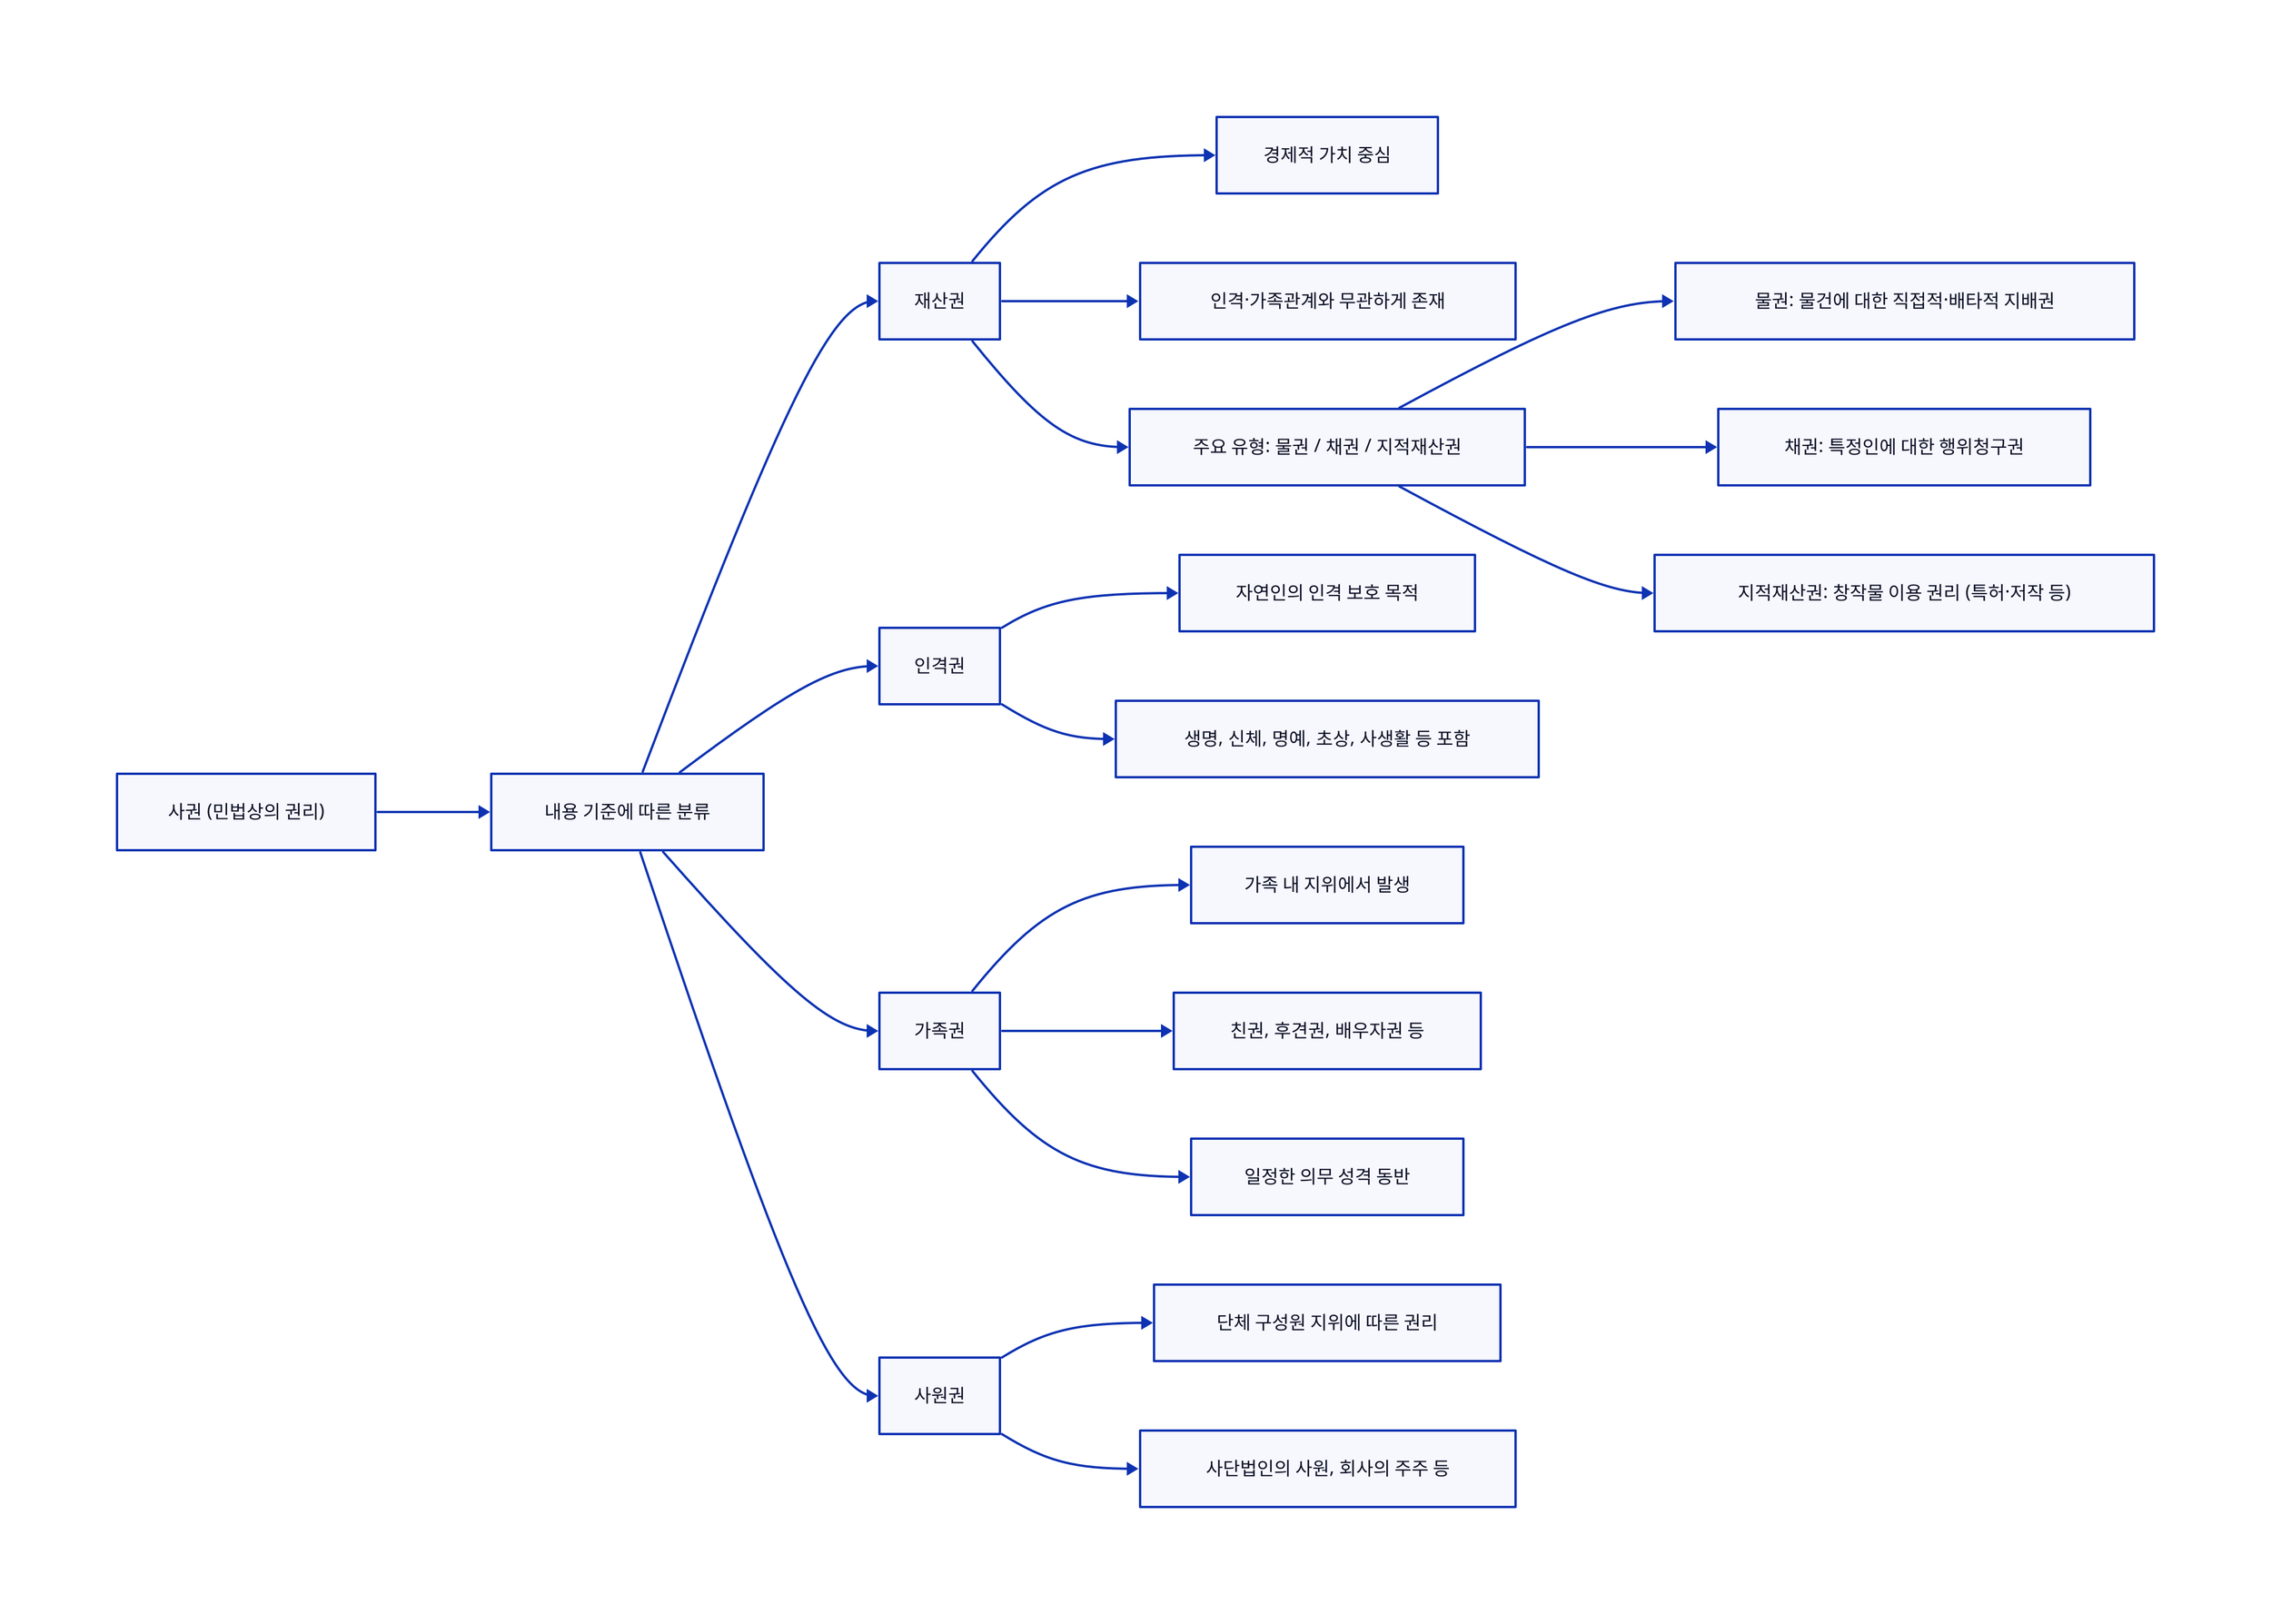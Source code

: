# [25] 民法상의 權利.d2

direction: right

"사권 (민법상의 권리)" -> "내용 기준에 따른 분류"

"내용 기준에 따른 분류" -> "재산권"
"내용 기준에 따른 분류" -> "인격권"
"내용 기준에 따른 분류" -> "가족권"
"내용 기준에 따른 분류" -> "사원권"

"재산권" -> "경제적 가치 중심"
"재산권" -> "인격·가족관계와 무관하게 존재"
"재산권" -> "주요 유형: 물권 / 채권 / 지적재산권"
"주요 유형: 물권 / 채권 / 지적재산권" -> "물권: 물건에 대한 직접적·배타적 지배권"
"주요 유형: 물권 / 채권 / 지적재산권" -> "채권: 특정인에 대한 행위청구권"
"주요 유형: 물권 / 채권 / 지적재산권" -> "지적재산권: 창작물 이용 권리 (특허·저작 등)"

"인격권" -> "자연인의 인격 보호 목적"
"인격권" -> "생명, 신체, 명예, 초상, 사생활 등 포함"

"가족권" -> "가족 내 지위에서 발생"
"가족권" -> "친권, 후견권, 배우자권 등"
"가족권" -> "일정한 의무 성격 동반"

"사원권" -> "단체 구성원 지위에 따른 권리"
"사원권" -> "사단법인의 사원, 회사의 주주 등"